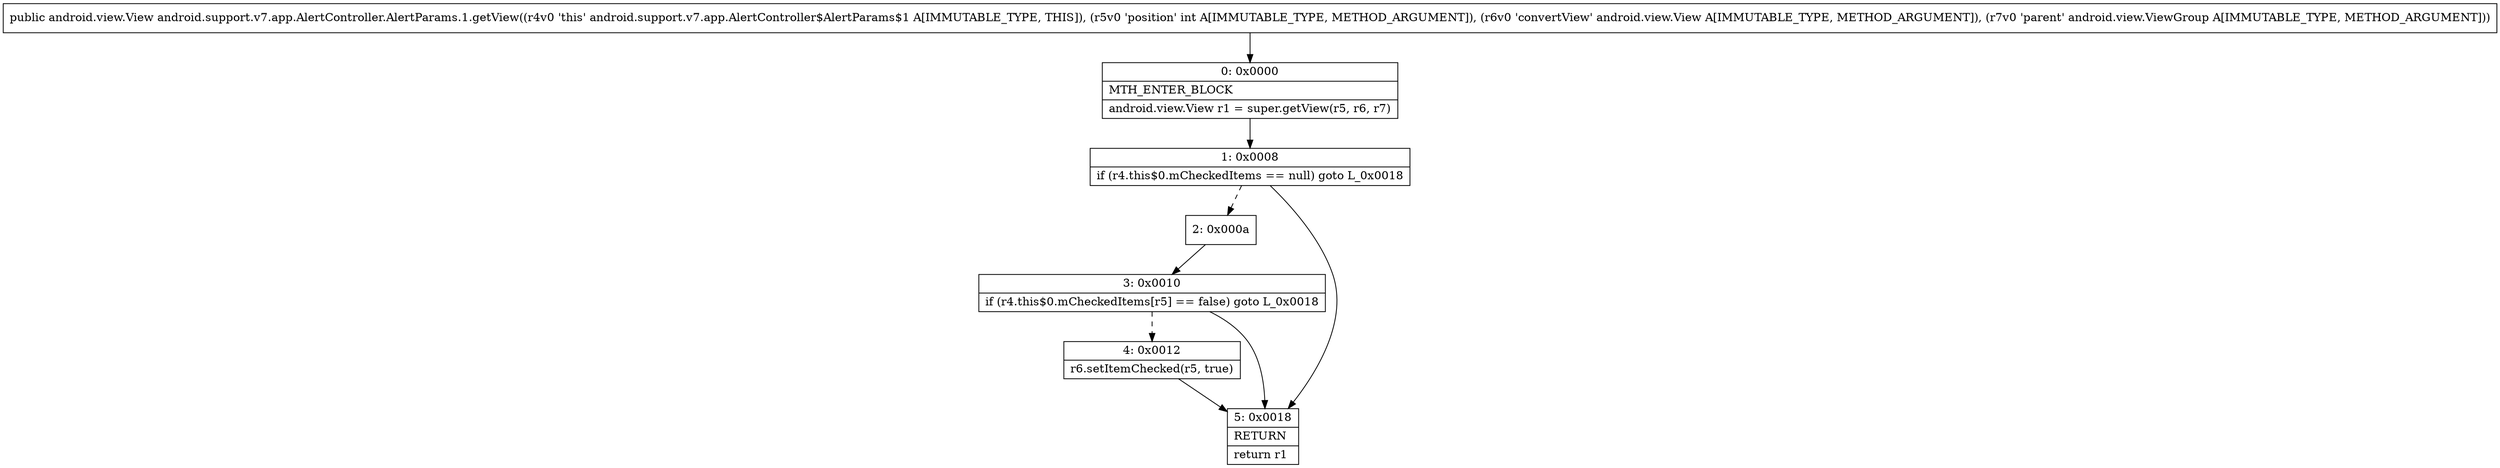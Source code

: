 digraph "CFG forandroid.support.v7.app.AlertController.AlertParams.1.getView(ILandroid\/view\/View;Landroid\/view\/ViewGroup;)Landroid\/view\/View;" {
Node_0 [shape=record,label="{0\:\ 0x0000|MTH_ENTER_BLOCK\l|android.view.View r1 = super.getView(r5, r6, r7)\l}"];
Node_1 [shape=record,label="{1\:\ 0x0008|if (r4.this$0.mCheckedItems == null) goto L_0x0018\l}"];
Node_2 [shape=record,label="{2\:\ 0x000a}"];
Node_3 [shape=record,label="{3\:\ 0x0010|if (r4.this$0.mCheckedItems[r5] == false) goto L_0x0018\l}"];
Node_4 [shape=record,label="{4\:\ 0x0012|r6.setItemChecked(r5, true)\l}"];
Node_5 [shape=record,label="{5\:\ 0x0018|RETURN\l|return r1\l}"];
MethodNode[shape=record,label="{public android.view.View android.support.v7.app.AlertController.AlertParams.1.getView((r4v0 'this' android.support.v7.app.AlertController$AlertParams$1 A[IMMUTABLE_TYPE, THIS]), (r5v0 'position' int A[IMMUTABLE_TYPE, METHOD_ARGUMENT]), (r6v0 'convertView' android.view.View A[IMMUTABLE_TYPE, METHOD_ARGUMENT]), (r7v0 'parent' android.view.ViewGroup A[IMMUTABLE_TYPE, METHOD_ARGUMENT])) }"];
MethodNode -> Node_0;
Node_0 -> Node_1;
Node_1 -> Node_2[style=dashed];
Node_1 -> Node_5;
Node_2 -> Node_3;
Node_3 -> Node_4[style=dashed];
Node_3 -> Node_5;
Node_4 -> Node_5;
}

